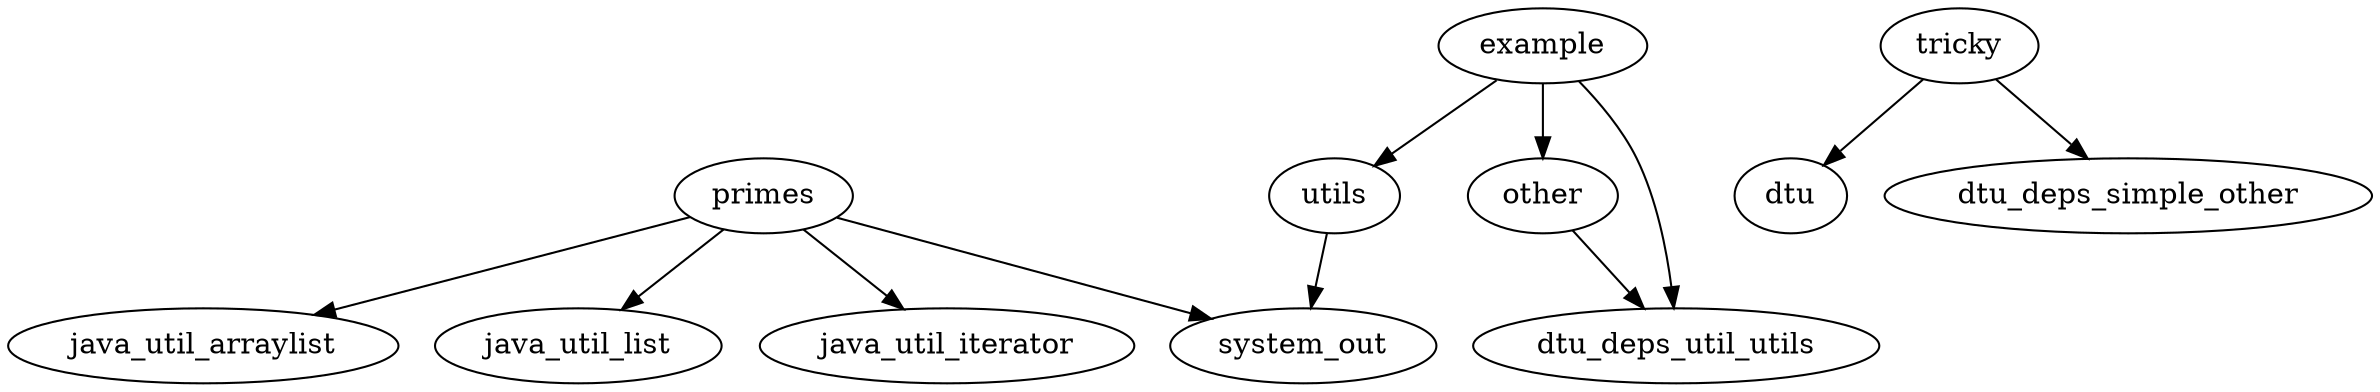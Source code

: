 digraph G { 
primes -> java_util_arraylist;
primes -> java_util_list;
primes -> java_util_iterator;
primes -> system_out;
other -> dtu_deps_util_utils;
utils -> system_out;
example -> dtu_deps_util_utils;
example -> other;
example -> utils;
tricky -> dtu;
tricky -> dtu_deps_simple_other;
}